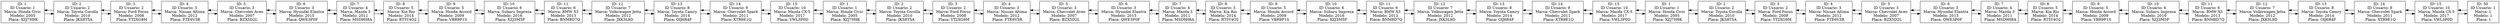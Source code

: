 digraph G {
rankdir=LR;
node [shape=record];
splines=false;
node0 [label="ID: 1 \n ID Usuario: 1 \n Marca: Honda Civic \n Modelo: 2005 \n Placa: XZJ7H9K"];
node0 -> node1 [dir=forward];
node0 -> node1 [dir=back];
node1 [label="ID: 2 \n ID Usuario: 2 \n Marca: Toyota Corolla \n Modelo: 2010 \n Placa: JKS8T5A"];
node1 -> node2 [dir=forward];
node1 -> node2 [dir=back];
node2 [label="ID: 3 \n ID Usuario: 2 \n Marca: Ford Focus \n Modelo: 2008 \n Placa: YT2XG9M"];
node2 -> node3 [dir=forward];
node2 -> node3 [dir=back];
node3 [label="ID: 4 \n ID Usuario: 3 \n Marca: Nissan Altima \n Modelo: 2012 \n Placa: FTE6V3R"];
node3 -> node4 [dir=forward];
node3 -> node4 [dir=back];
node4 [label="ID: 5 \n ID Usuario: 3 \n Marca: Chevrolet Aveo \n Modelo: 2007 \n Placa: BZX5D2L"];
node4 -> node5 [dir=forward];
node4 -> node5 [dir=back];
node5 [label="ID: 6 \n ID Usuario: 3 \n Marca: Hyundai Elantra \n Modelo: 2015 \n Placa: QWE3P0F"];
node5 -> node6 [dir=forward];
node5 -> node6 [dir=back];
node6 [label="ID: 7 \n ID Usuario: 4 \n Marca: Mazda 3 \n Modelo: 2011 \n Placa: MSD9H8A"];
node6 -> node7 [dir=forward];
node6 -> node7 [dir=back];
node7 [label="ID: 8 \n ID Usuario: 5 \n Marca: Kia Rio \n Modelo: 2014 \n Placa: RT5Y4O2"];
node7 -> node8 [dir=forward];
node7 -> node8 [dir=back];
node8 [label="ID: 9 \n ID Usuario: 5 \n Marca: Honda Accord \n Modelo: 2009 \n Placa: VBR9P1S"];
node8 -> node9 [dir=forward];
node8 -> node9 [dir=back];
node9 [label="ID: 10 \n ID Usuario: 6 \n Marca: Subaru Impreza \n Modelo: 2016 \n Placa: XZJ3M5P"];
node9 -> node10 [dir=forward];
node9 -> node10 [dir=back];
node10 [label="ID: 11 \n ID Usuario: 6 \n Marca: BMW X3 \n Modelo: 2013 \n Placa: BNM8D7Q"];
node10 -> node11 [dir=forward];
node10 -> node11 [dir=back];
node11 [label="ID: 12 \n ID Usuario: 7 \n Marca: Volkswagen Jetta \n Modelo: 2012 \n Placa: JXK3L9D"];
node11 -> node12 [dir=forward];
node11 -> node12 [dir=back];
node12 [label="ID: 13 \n ID Usuario: 8 \n Marca: Toyota Camry \n Modelo: 2014 \n Placa: OIJ6R4F"];
node12 -> node13 [dir=forward];
node12 -> node13 [dir=back];
node13 [label="ID: 14 \n ID Usuario: 9 \n Marca: Chevrolet Spark \n Modelo: 2011 \n Placa: XTR9E1Q"];
node13 -> node14 [dir=forward];
node13 -> node14 [dir=back];
node14 [label="ID: 15 \n ID Usuario: 10 \n Marca: Mazda CX-5 \n Modelo: 2017 \n Placa: VWL3P0D"];
node14 -> node15 [dir=forward];
node14 -> node15 [dir=back];
node15 [label="ID: 1 \n ID Usuario: 1 \n Marca: Honda Civic \n Modelo: 2005 \n Placa: XZJ7H9K"];
node15 -> node16 [dir=forward];
node15 -> node16 [dir=back];
node16 [label="ID: 2 \n ID Usuario: 2 \n Marca: Toyota Corolla \n Modelo: 2010 \n Placa: JKS8T5A"];
node16 -> node17 [dir=forward];
node16 -> node17 [dir=back];
node17 [label="ID: 3 \n ID Usuario: 2 \n Marca: Ford Focus \n Modelo: 2008 \n Placa: YT2XG9M"];
node17 -> node18 [dir=forward];
node17 -> node18 [dir=back];
node18 [label="ID: 4 \n ID Usuario: 3 \n Marca: Nissan Altima \n Modelo: 2012 \n Placa: FTE6V3R"];
node18 -> node19 [dir=forward];
node18 -> node19 [dir=back];
node19 [label="ID: 5 \n ID Usuario: 3 \n Marca: Chevrolet Aveo \n Modelo: 2007 \n Placa: BZX5D2L"];
node19 -> node20 [dir=forward];
node19 -> node20 [dir=back];
node20 [label="ID: 6 \n ID Usuario: 3 \n Marca: Hyundai Elantra \n Modelo: 2015 \n Placa: QWE3P0F"];
node20 -> node21 [dir=forward];
node20 -> node21 [dir=back];
node21 [label="ID: 7 \n ID Usuario: 4 \n Marca: Mazda 3 \n Modelo: 2011 \n Placa: MSD9H8A"];
node21 -> node22 [dir=forward];
node21 -> node22 [dir=back];
node22 [label="ID: 8 \n ID Usuario: 5 \n Marca: Kia Rio \n Modelo: 2014 \n Placa: RT5Y4O2"];
node22 -> node23 [dir=forward];
node22 -> node23 [dir=back];
node23 [label="ID: 9 \n ID Usuario: 5 \n Marca: Honda Accord \n Modelo: 2009 \n Placa: VBR9P1S"];
node23 -> node24 [dir=forward];
node23 -> node24 [dir=back];
node24 [label="ID: 10 \n ID Usuario: 6 \n Marca: Subaru Impreza \n Modelo: 2016 \n Placa: XZJ3M5P"];
node24 -> node25 [dir=forward];
node24 -> node25 [dir=back];
node25 [label="ID: 11 \n ID Usuario: 6 \n Marca: BMW X3 \n Modelo: 2013 \n Placa: BNM8D7Q"];
node25 -> node26 [dir=forward];
node25 -> node26 [dir=back];
node26 [label="ID: 12 \n ID Usuario: 7 \n Marca: Volkswagen Jetta \n Modelo: 2012 \n Placa: JXK3L9D"];
node26 -> node27 [dir=forward];
node26 -> node27 [dir=back];
node27 [label="ID: 13 \n ID Usuario: 8 \n Marca: Toyota Camry \n Modelo: 2014 \n Placa: OIJ6R4F"];
node27 -> node28 [dir=forward];
node27 -> node28 [dir=back];
node28 [label="ID: 14 \n ID Usuario: 9 \n Marca: Chevrolet Spark \n Modelo: 2011 \n Placa: XTR9E1Q"];
node28 -> node29 [dir=forward];
node28 -> node29 [dir=back];
node29 [label="ID: 15 \n ID Usuario: 10 \n Marca: Mazda CX-5 \n Modelo: 2017 \n Placa: VWL3P0D"];
node29 -> node30 [dir=forward];
node29 -> node30 [dir=back];
node30 [label="ID: 1 \n ID Usuario: 1 \n Marca: Honda Civic \n Modelo: 2005 \n Placa: XZJ7H9K"];
node30 -> node31 [dir=forward];
node30 -> node31 [dir=back];
node31 [label="ID: 2 \n ID Usuario: 2 \n Marca: Toyota Corolla \n Modelo: 2010 \n Placa: JKS8T5A"];
node31 -> node32 [dir=forward];
node31 -> node32 [dir=back];
node32 [label="ID: 3 \n ID Usuario: 2 \n Marca: Ford Focus \n Modelo: 2008 \n Placa: YT2XG9M"];
node32 -> node33 [dir=forward];
node32 -> node33 [dir=back];
node33 [label="ID: 4 \n ID Usuario: 3 \n Marca: Nissan Altima \n Modelo: 2012 \n Placa: FTE6V3R"];
node33 -> node34 [dir=forward];
node33 -> node34 [dir=back];
node34 [label="ID: 5 \n ID Usuario: 3 \n Marca: Chevrolet Aveo \n Modelo: 2007 \n Placa: BZX5D2L"];
node34 -> node35 [dir=forward];
node34 -> node35 [dir=back];
node35 [label="ID: 6 \n ID Usuario: 3 \n Marca: Hyundai Elantra \n Modelo: 2015 \n Placa: QWE3P0F"];
node35 -> node36 [dir=forward];
node35 -> node36 [dir=back];
node36 [label="ID: 7 \n ID Usuario: 4 \n Marca: Mazda 3 \n Modelo: 2011 \n Placa: MSD9H8A"];
node36 -> node37 [dir=forward];
node36 -> node37 [dir=back];
node37 [label="ID: 8 \n ID Usuario: 5 \n Marca: Kia Rio \n Modelo: 2014 \n Placa: RT5Y4O2"];
node37 -> node38 [dir=forward];
node37 -> node38 [dir=back];
node38 [label="ID: 9 \n ID Usuario: 5 \n Marca: Honda Accord \n Modelo: 2009 \n Placa: VBR9P1S"];
node38 -> node39 [dir=forward];
node38 -> node39 [dir=back];
node39 [label="ID: 10 \n ID Usuario: 6 \n Marca: Subaru Impreza \n Modelo: 2016 \n Placa: XZJ3M5P"];
node39 -> node40 [dir=forward];
node39 -> node40 [dir=back];
node40 [label="ID: 11 \n ID Usuario: 6 \n Marca: BMW X3 \n Modelo: 2013 \n Placa: BNM8D7Q"];
node40 -> node41 [dir=forward];
node40 -> node41 [dir=back];
node41 [label="ID: 12 \n ID Usuario: 7 \n Marca: Volkswagen Jetta \n Modelo: 2012 \n Placa: JXK3L9D"];
node41 -> node42 [dir=forward];
node41 -> node42 [dir=back];
node42 [label="ID: 13 \n ID Usuario: 8 \n Marca: Toyota Camry \n Modelo: 2014 \n Placa: OIJ6R4F"];
node42 -> node43 [dir=forward];
node42 -> node43 [dir=back];
node43 [label="ID: 14 \n ID Usuario: 9 \n Marca: Chevrolet Spark \n Modelo: 2011 \n Placa: XTR9E1Q"];
node43 -> node44 [dir=forward];
node43 -> node44 [dir=back];
node44 [label="ID: 15 \n ID Usuario: 10 \n Marca: Mazda CX-5 \n Modelo: 2017 \n Placa: VWL3P0D"];
node44 -> node45 [dir=forward];
node44 -> node45 [dir=back];
node45 [label="ID: 50 \n ID Usuario: 1 \n Marca: 1 \n Modelo: 1 \n Placa: 1"];
}
